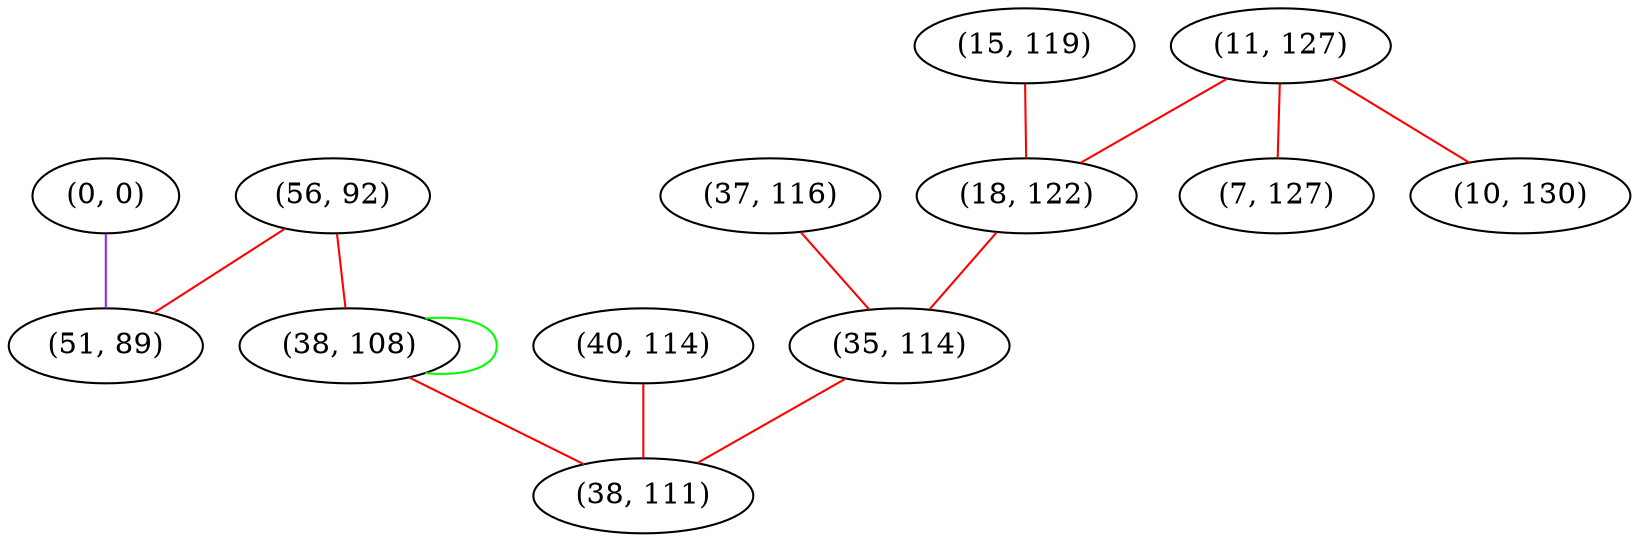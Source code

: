 graph "" {
"(0, 0)";
"(15, 119)";
"(56, 92)";
"(11, 127)";
"(37, 116)";
"(18, 122)";
"(40, 114)";
"(35, 114)";
"(51, 89)";
"(7, 127)";
"(38, 108)";
"(38, 111)";
"(10, 130)";
"(0, 0)" -- "(51, 89)"  [color=purple, key=0, weight=4];
"(15, 119)" -- "(18, 122)"  [color=red, key=0, weight=1];
"(56, 92)" -- "(38, 108)"  [color=red, key=0, weight=1];
"(56, 92)" -- "(51, 89)"  [color=red, key=0, weight=1];
"(11, 127)" -- "(18, 122)"  [color=red, key=0, weight=1];
"(11, 127)" -- "(7, 127)"  [color=red, key=0, weight=1];
"(11, 127)" -- "(10, 130)"  [color=red, key=0, weight=1];
"(37, 116)" -- "(35, 114)"  [color=red, key=0, weight=1];
"(18, 122)" -- "(35, 114)"  [color=red, key=0, weight=1];
"(40, 114)" -- "(38, 111)"  [color=red, key=0, weight=1];
"(35, 114)" -- "(38, 111)"  [color=red, key=0, weight=1];
"(38, 108)" -- "(38, 108)"  [color=green, key=0, weight=2];
"(38, 108)" -- "(38, 111)"  [color=red, key=0, weight=1];
}
